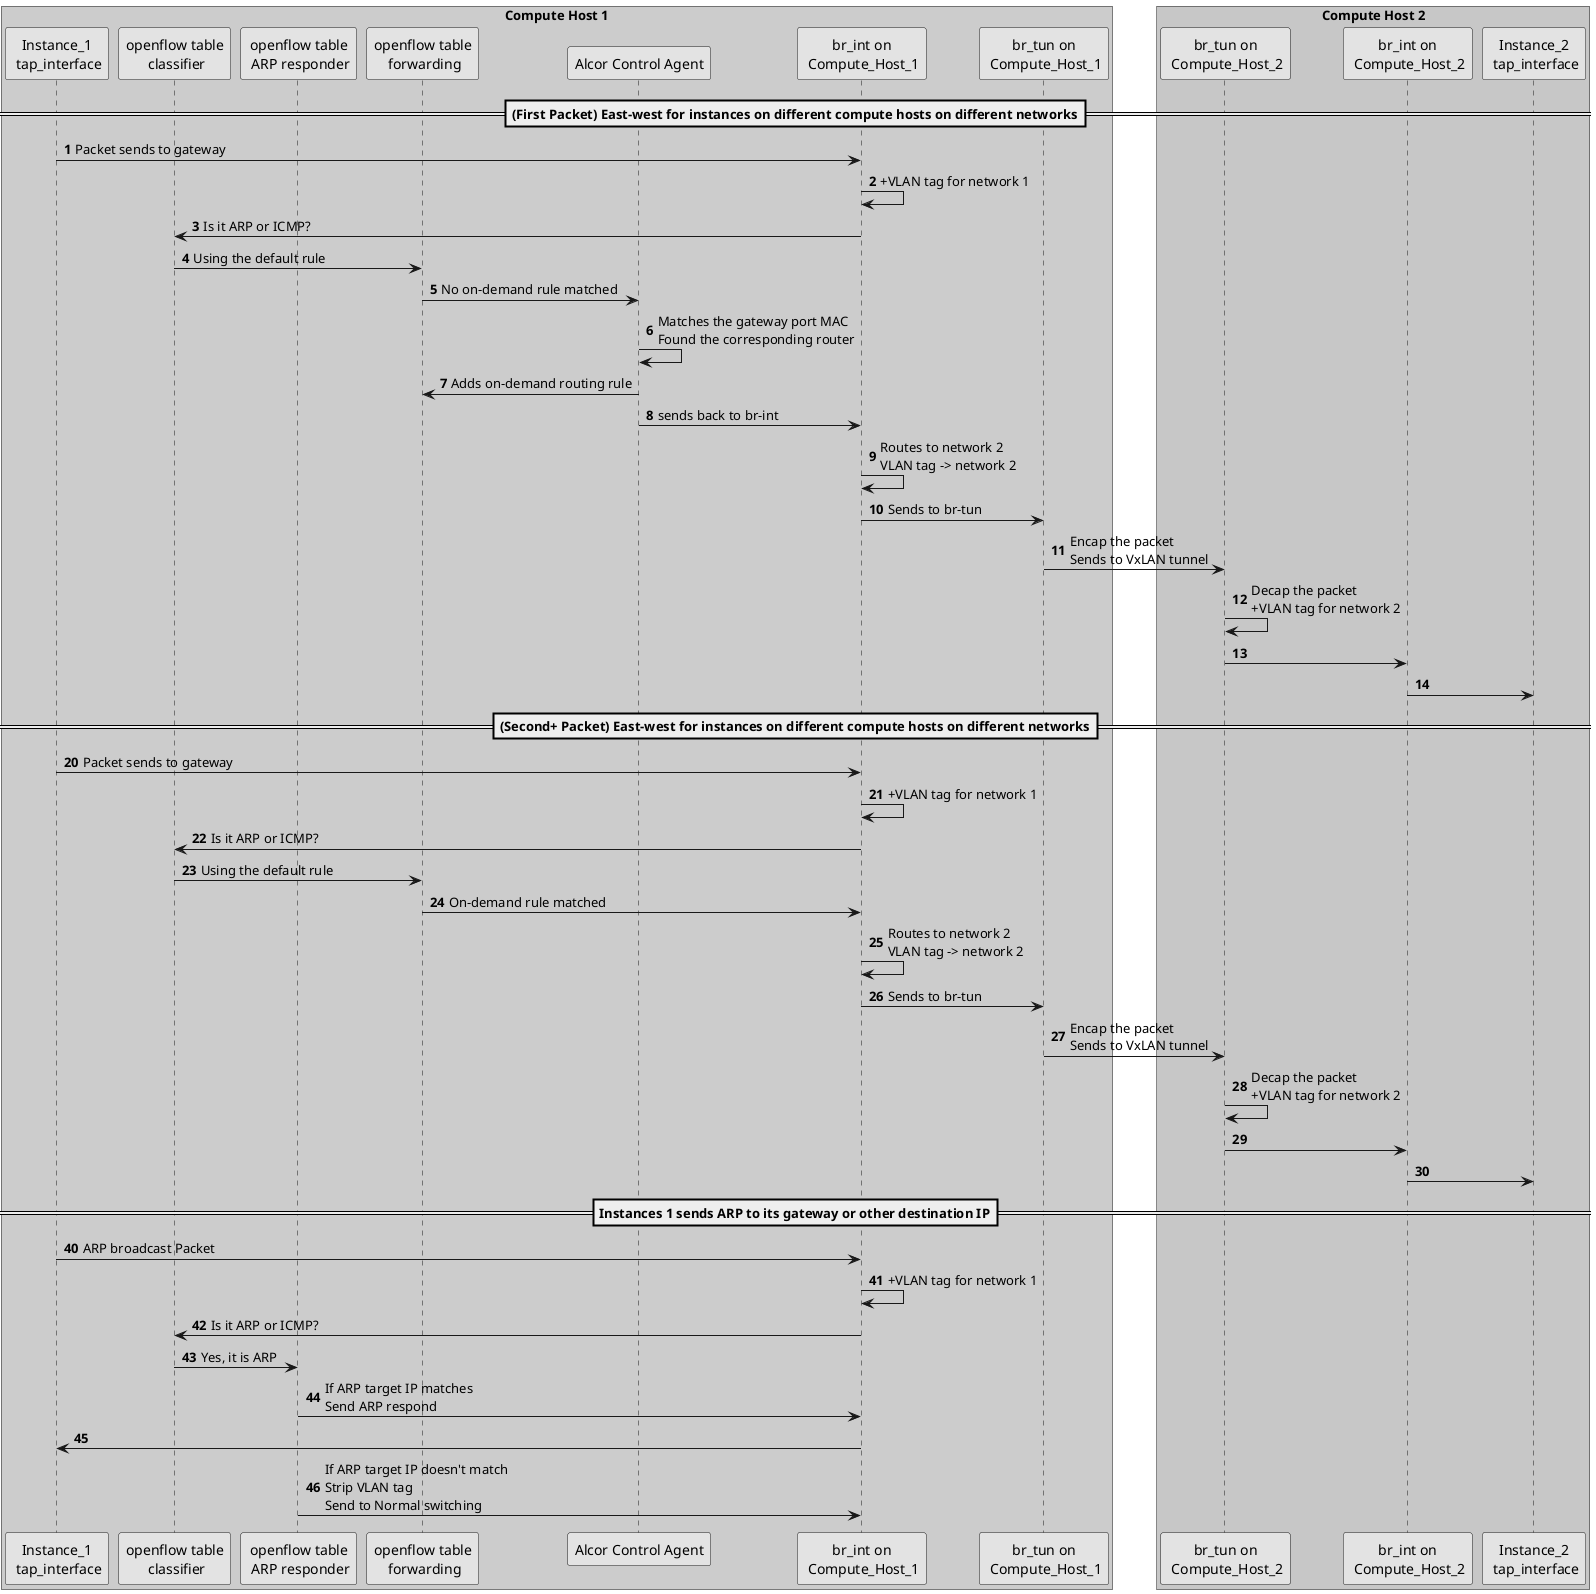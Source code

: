 'MIT License
'Copyright(c) 2020 Futurewei Cloud
'
'    Permission is hereby granted,
'    free of charge, to any person obtaining a copy of this software and associated documentation files(the "Software"), to deal in the Software without restriction,
'    including without limitation the rights to use, copy, modify, merge, publish, distribute, sublicense, and / or sell copies of the Software, and to permit persons
'    to whom the Software is furnished to do so, subject to the following conditions:
'
'    The above copyright notice and this permission notice shall be included in all copies or substantial portions of the Software.
'
'    THE SOFTWARE IS PROVIDED "AS IS", WITHOUT WARRANTY OF ANY KIND, EXPRESS OR IMPLIED, INCLUDING BUT NOT LIMITED TO THE WARRANTIES OF MERCHANTABILITY,
'    FITNESS FOR A PARTICULAR PURPOSE AND NONINFRINGEMENT. IN NO EVENT SHALL THE AUTHORS OR COPYRIGHT HOLDERS BE LIABLE FOR ANY CLAIM, DAMAGES OR OTHER LIABILITY,
'    WHETHER IN AN ACTION OF CONTRACT, TORT OR OTHERWISE, ARISING FROM, OUT OF OR IN CONNECTION WITH THE SOFTWARE OR THE USE OR OTHER DEALINGS IN THE SOFTWARE.

@startuml

skinparam monochrome true

box "Compute Host 1" #LightBlue
participant "Instance_1\n tap_interface"
participant "br_int on\n Compute_Host_1"
participant "openflow table\n classifier"
participant "openflow table\n ARP responder"
participant "openflow table\n forwarding"
participant "Alcor Control Agent"
participant "br_int on\n Compute_Host_1"
participant "br_tun on\n Compute_Host_1"
end box
box "Compute Host 2" #LightGreen
participant "br_tun on\n Compute_Host_2"
participant "br_int on\n Compute_Host_2"
participant "Instance_2\n tap_interface"
end box

==(First Packet) East-west for instances on different compute hosts on different networks==
autonumber
"Instance_1\n tap_interface" -> "br_int on\n Compute_Host_1": Packet sends to gateway
"br_int on\n Compute_Host_1" -> "br_int on\n Compute_Host_1": +VLAN tag for network 1
"br_int on\n Compute_Host_1" -> "openflow table\n classifier": Is it ARP or ICMP?
"openflow table\n classifier" -> "openflow table\n forwarding": Using the default rule
"openflow table\n forwarding" -> "Alcor Control Agent": No on-demand rule matched
"Alcor Control Agent" -> "Alcor Control Agent": Matches the gateway port MAC\nFound the corresponding router
"Alcor Control Agent" -> "openflow table\n forwarding": Adds on-demand routing rule
"Alcor Control Agent" -> "br_int on\n Compute_Host_1": sends back to br-int
"br_int on\n Compute_Host_1" -> "br_int on\n Compute_Host_1": Routes to network 2\nVLAN tag -> network 2
"br_int on\n Compute_Host_1" -> "br_tun on\n Compute_Host_1": Sends to br-tun
"br_tun on\n Compute_Host_1" -> "br_tun on\n Compute_Host_2": Encap the packet\nSends to VxLAN tunnel
"br_tun on\n Compute_Host_2" -> "br_tun on\n Compute_Host_2": Decap the packet\n+VLAN tag for network 2
"br_tun on\n Compute_Host_2" -> "br_int on\n Compute_Host_2": 
"br_int on\n Compute_Host_2" -> "Instance_2\n tap_interface"

==(Second+ Packet) East-west for instances on different compute hosts on different networks==
autonumber 20
"Instance_1\n tap_interface" -> "br_int on\n Compute_Host_1": Packet sends to gateway
"br_int on\n Compute_Host_1" -> "br_int on\n Compute_Host_1": +VLAN tag for network 1
"br_int on\n Compute_Host_1" -> "openflow table\n classifier": Is it ARP or ICMP?
"openflow table\n classifier" -> "openflow table\n forwarding": Using the default rule
"openflow table\n forwarding" -> "br_int on\n Compute_Host_1": On-demand rule matched
"br_int on\n Compute_Host_1" -> "br_int on\n Compute_Host_1": Routes to network 2\nVLAN tag -> network 2
"br_int on\n Compute_Host_1" -> "br_tun on\n Compute_Host_1": Sends to br-tun
"br_tun on\n Compute_Host_1" -> "br_tun on\n Compute_Host_2": Encap the packet\nSends to VxLAN tunnel
"br_tun on\n Compute_Host_2" -> "br_tun on\n Compute_Host_2": Decap the packet\n+VLAN tag for network 2
"br_tun on\n Compute_Host_2" -> "br_int on\n Compute_Host_2": 
"br_int on\n Compute_Host_2" -> "Instance_2\n tap_interface"

==Instances 1 sends ARP to its gateway or other destination IP==
autonumber 40
"Instance_1\n tap_interface" -> "br_int on\n Compute_Host_1": ARP broadcast Packet
"br_int on\n Compute_Host_1" -> "br_int on\n Compute_Host_1": +VLAN tag for network 1
"br_int on\n Compute_Host_1" -> "openflow table\n classifier": Is it ARP or ICMP?
"openflow table\n classifier" -> "openflow table\n ARP responder": Yes, it is ARP
"openflow table\n ARP responder" -> "br_int on\n Compute_Host_1": If ARP target IP matches\nSend ARP respond
"br_int on\n Compute_Host_1" -> "Instance_1\n tap_interface":
"openflow table\n ARP responder" -> "br_int on\n Compute_Host_1": If ARP target IP doesn't match\nStrip VLAN tag\nSend to Normal switching

@enduml

